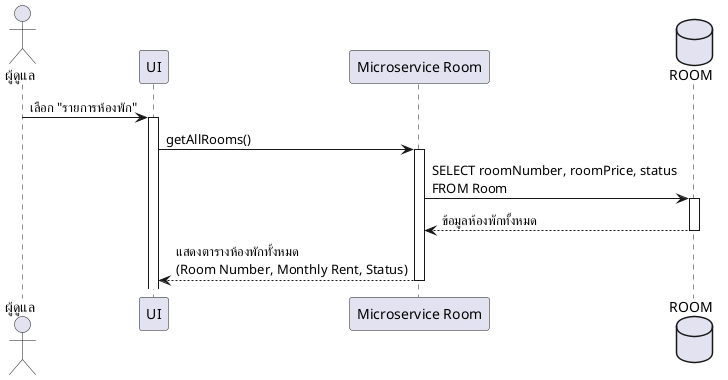 @startuml
skinparam defaultFontName "TH Sarabun New"
' participant Participant as Foo
' actor       Actor       as Foo1
' boundary    Boundary    as Foo2
' control     Control     as Foo3
' entity      Entity      as Foo4
' database    Database    as Foo5
' collections Collections as Foo6
' queue       Queue       as Foo7


actor      "ผู้ดูแล"       as  Admin
participant "UI" as  UI
participant "Microservice Room" as  Model
database    ROOM    as Room

Admin -> UI : เลือก "รายการห้องพัก"
activate UI
UI -> Model: getAllRooms()
activate Model
Model -> Room:SELECT roomNumber, roomPrice, status\nFROM Room
activate Room
Room --> Model: ข้อมูลห้องพักทั้งหมด
deactivate Room
Model --> UI: แสดงตารางห้องพักทั้งหมด \n(Room Number, Monthly Rent, Status)
deactivate Model